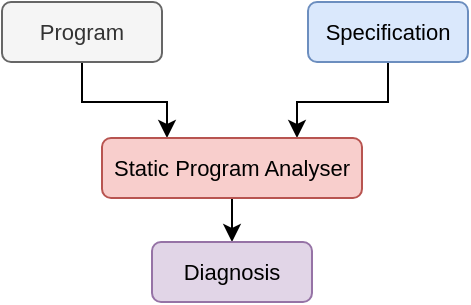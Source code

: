 <mxfile version="10.6.5" type="device"><diagram id="pnuR7v4seXYcEc843ann" name="Page-1"><mxGraphModel dx="632" dy="371" grid="1" gridSize="10" guides="1" tooltips="1" connect="1" arrows="1" fold="1" page="1" pageScale="1" pageWidth="1169" pageHeight="827" math="0" shadow="0"><root><mxCell id="0"/><mxCell id="1" parent="0"/><mxCell id="UhMfPkcFl21EdL19-gIL-7" style="edgeStyle=orthogonalEdgeStyle;orthogonalLoop=1;jettySize=auto;html=1;exitX=0.5;exitY=1;exitDx=0;exitDy=0;entryX=0.25;entryY=0;entryDx=0;entryDy=0;fontSize=11;rounded=0;strokeColor=#000000;shadow=0;comic=0;" edge="1" parent="1" source="UhMfPkcFl21EdL19-gIL-1" target="UhMfPkcFl21EdL19-gIL-3"><mxGeometry relative="1" as="geometry"/></mxCell><mxCell id="UhMfPkcFl21EdL19-gIL-1" value="&lt;font style=&quot;font-size: 11px;&quot;&gt;Program&lt;/font&gt;" style="rounded=1;whiteSpace=wrap;html=1;fillColor=#f5f5f5;strokeColor=#666666;fontColor=#333333;fontSize=11;" vertex="1" parent="1"><mxGeometry x="190" y="170" width="80" height="30" as="geometry"/></mxCell><mxCell id="UhMfPkcFl21EdL19-gIL-8" style="edgeStyle=orthogonalEdgeStyle;rounded=0;comic=0;orthogonalLoop=1;jettySize=auto;html=1;exitX=0.5;exitY=1;exitDx=0;exitDy=0;entryX=0.75;entryY=0;entryDx=0;entryDy=0;shadow=0;strokeColor=#000000;fontSize=11;" edge="1" parent="1" source="UhMfPkcFl21EdL19-gIL-2" target="UhMfPkcFl21EdL19-gIL-3"><mxGeometry relative="1" as="geometry"/></mxCell><mxCell id="UhMfPkcFl21EdL19-gIL-2" value="&lt;font style=&quot;font-size: 11px&quot;&gt;Specification&lt;/font&gt;" style="rounded=1;whiteSpace=wrap;html=1;fillColor=#dae8fc;strokeColor=#6c8ebf;fontSize=11;" vertex="1" parent="1"><mxGeometry x="343" y="170" width="80" height="30" as="geometry"/></mxCell><mxCell id="UhMfPkcFl21EdL19-gIL-9" style="edgeStyle=orthogonalEdgeStyle;rounded=0;comic=0;orthogonalLoop=1;jettySize=auto;html=1;exitX=0.5;exitY=1;exitDx=0;exitDy=0;entryX=0.5;entryY=0;entryDx=0;entryDy=0;shadow=0;strokeColor=#000000;fontSize=11;" edge="1" parent="1" source="UhMfPkcFl21EdL19-gIL-3" target="UhMfPkcFl21EdL19-gIL-4"><mxGeometry relative="1" as="geometry"/></mxCell><mxCell id="UhMfPkcFl21EdL19-gIL-3" value="&lt;font style=&quot;font-size: 11px&quot;&gt;Static Program Analyser&lt;/font&gt;" style="rounded=1;whiteSpace=wrap;html=1;fillColor=#f8cecc;strokeColor=#b85450;fontSize=11;" vertex="1" parent="1"><mxGeometry x="240" y="238" width="130" height="30" as="geometry"/></mxCell><mxCell id="UhMfPkcFl21EdL19-gIL-4" value="Diagnosis" style="rounded=1;whiteSpace=wrap;html=1;fillColor=#e1d5e7;strokeColor=#9673a6;fontSize=11;" vertex="1" parent="1"><mxGeometry x="265" y="290" width="80" height="30" as="geometry"/></mxCell></root></mxGraphModel></diagram></mxfile>